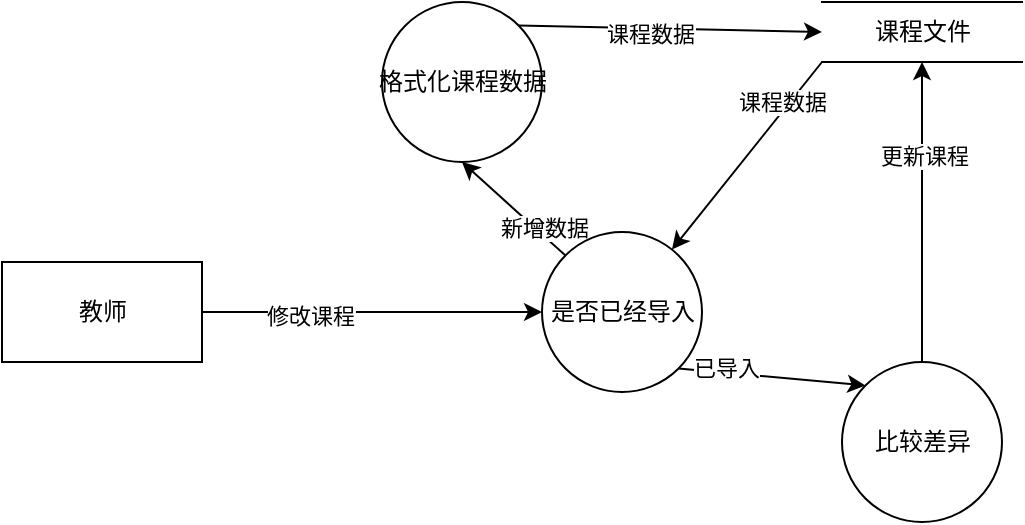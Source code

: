 <mxfile version="15.5.9" type="github">
  <diagram id="UZb4PtUwSVx8TrzM3j7W" name="第 1 页">
    <mxGraphModel dx="1038" dy="539" grid="1" gridSize="10" guides="1" tooltips="1" connect="1" arrows="1" fold="1" page="1" pageScale="1" pageWidth="827" pageHeight="1169" math="0" shadow="0">
      <root>
        <mxCell id="0" />
        <mxCell id="1" parent="0" />
        <mxCell id="ZepuH7rqCF3ZaQtj_VtV-2" style="edgeStyle=orthogonalEdgeStyle;rounded=0;orthogonalLoop=1;jettySize=auto;html=1;exitX=1;exitY=0.5;exitDx=0;exitDy=0;entryX=0;entryY=0.5;entryDx=0;entryDy=0;" edge="1" parent="1" source="ZepuH7rqCF3ZaQtj_VtV-1" target="ZepuH7rqCF3ZaQtj_VtV-5">
          <mxGeometry relative="1" as="geometry">
            <mxPoint x="320" y="255" as="targetPoint" />
          </mxGeometry>
        </mxCell>
        <mxCell id="ZepuH7rqCF3ZaQtj_VtV-3" value="修改课程" style="edgeLabel;html=1;align=center;verticalAlign=middle;resizable=0;points=[];" vertex="1" connectable="0" parent="ZepuH7rqCF3ZaQtj_VtV-2">
          <mxGeometry x="-0.372" y="-2" relative="1" as="geometry">
            <mxPoint as="offset" />
          </mxGeometry>
        </mxCell>
        <mxCell id="ZepuH7rqCF3ZaQtj_VtV-1" value="教师" style="html=1;dashed=0;whitespace=wrap;" vertex="1" parent="1">
          <mxGeometry x="90" y="230" width="100" height="50" as="geometry" />
        </mxCell>
        <mxCell id="ZepuH7rqCF3ZaQtj_VtV-6" style="rounded=0;orthogonalLoop=1;jettySize=auto;html=1;exitX=0;exitY=1;exitDx=0;exitDy=0;" edge="1" parent="1" source="ZepuH7rqCF3ZaQtj_VtV-4" target="ZepuH7rqCF3ZaQtj_VtV-5">
          <mxGeometry relative="1" as="geometry" />
        </mxCell>
        <mxCell id="ZepuH7rqCF3ZaQtj_VtV-7" value="课程数据" style="edgeLabel;html=1;align=center;verticalAlign=middle;resizable=0;points=[];" vertex="1" connectable="0" parent="ZepuH7rqCF3ZaQtj_VtV-6">
          <mxGeometry x="-0.532" y="-3" relative="1" as="geometry">
            <mxPoint as="offset" />
          </mxGeometry>
        </mxCell>
        <mxCell id="ZepuH7rqCF3ZaQtj_VtV-4" value="课程文件" style="html=1;dashed=0;whitespace=wrap;shape=partialRectangle;right=0;left=0;" vertex="1" parent="1">
          <mxGeometry x="500" y="100" width="100" height="30" as="geometry" />
        </mxCell>
        <mxCell id="ZepuH7rqCF3ZaQtj_VtV-8" style="edgeStyle=none;rounded=0;orthogonalLoop=1;jettySize=auto;html=1;exitX=1;exitY=1;exitDx=0;exitDy=0;entryX=0;entryY=0;entryDx=0;entryDy=0;" edge="1" parent="1" source="ZepuH7rqCF3ZaQtj_VtV-5" target="ZepuH7rqCF3ZaQtj_VtV-15">
          <mxGeometry relative="1" as="geometry">
            <mxPoint x="470" y="330" as="targetPoint" />
          </mxGeometry>
        </mxCell>
        <mxCell id="ZepuH7rqCF3ZaQtj_VtV-14" value="已导入" style="edgeLabel;html=1;align=center;verticalAlign=middle;resizable=0;points=[];" vertex="1" connectable="0" parent="ZepuH7rqCF3ZaQtj_VtV-8">
          <mxGeometry x="-0.507" y="3" relative="1" as="geometry">
            <mxPoint as="offset" />
          </mxGeometry>
        </mxCell>
        <mxCell id="ZepuH7rqCF3ZaQtj_VtV-9" style="edgeStyle=none;rounded=0;orthogonalLoop=1;jettySize=auto;html=1;exitX=0;exitY=0;exitDx=0;exitDy=0;entryX=0.5;entryY=1;entryDx=0;entryDy=0;" edge="1" parent="1" source="ZepuH7rqCF3ZaQtj_VtV-5" target="ZepuH7rqCF3ZaQtj_VtV-11">
          <mxGeometry relative="1" as="geometry">
            <mxPoint x="560" y="255" as="targetPoint" />
          </mxGeometry>
        </mxCell>
        <mxCell id="ZepuH7rqCF3ZaQtj_VtV-10" value="新增数据" style="edgeLabel;html=1;align=center;verticalAlign=middle;resizable=0;points=[];" vertex="1" connectable="0" parent="ZepuH7rqCF3ZaQtj_VtV-9">
          <mxGeometry x="-0.487" y="-3" relative="1" as="geometry">
            <mxPoint as="offset" />
          </mxGeometry>
        </mxCell>
        <mxCell id="ZepuH7rqCF3ZaQtj_VtV-5" value="是否已经导入" style="shape=ellipse;html=1;dashed=0;whitespace=wrap;aspect=fixed;perimeter=ellipsePerimeter;" vertex="1" parent="1">
          <mxGeometry x="360" y="215" width="80" height="80" as="geometry" />
        </mxCell>
        <mxCell id="ZepuH7rqCF3ZaQtj_VtV-12" style="edgeStyle=none;rounded=0;orthogonalLoop=1;jettySize=auto;html=1;exitX=1;exitY=0;exitDx=0;exitDy=0;entryX=0;entryY=0.5;entryDx=0;entryDy=0;" edge="1" parent="1" source="ZepuH7rqCF3ZaQtj_VtV-11" target="ZepuH7rqCF3ZaQtj_VtV-4">
          <mxGeometry relative="1" as="geometry" />
        </mxCell>
        <mxCell id="ZepuH7rqCF3ZaQtj_VtV-13" value="课程数据" style="edgeLabel;html=1;align=center;verticalAlign=middle;resizable=0;points=[];" vertex="1" connectable="0" parent="ZepuH7rqCF3ZaQtj_VtV-12">
          <mxGeometry x="-0.136" y="-3" relative="1" as="geometry">
            <mxPoint as="offset" />
          </mxGeometry>
        </mxCell>
        <mxCell id="ZepuH7rqCF3ZaQtj_VtV-11" value="格式化课程数据" style="shape=ellipse;html=1;dashed=0;whitespace=wrap;aspect=fixed;perimeter=ellipsePerimeter;" vertex="1" parent="1">
          <mxGeometry x="280" y="100" width="80" height="80" as="geometry" />
        </mxCell>
        <mxCell id="ZepuH7rqCF3ZaQtj_VtV-16" style="edgeStyle=none;rounded=0;orthogonalLoop=1;jettySize=auto;html=1;exitX=0.5;exitY=0;exitDx=0;exitDy=0;entryX=0.5;entryY=1;entryDx=0;entryDy=0;" edge="1" parent="1" source="ZepuH7rqCF3ZaQtj_VtV-15" target="ZepuH7rqCF3ZaQtj_VtV-4">
          <mxGeometry relative="1" as="geometry" />
        </mxCell>
        <mxCell id="ZepuH7rqCF3ZaQtj_VtV-17" value="更新课程" style="edgeLabel;html=1;align=center;verticalAlign=middle;resizable=0;points=[];" vertex="1" connectable="0" parent="ZepuH7rqCF3ZaQtj_VtV-16">
          <mxGeometry x="0.376" y="-1" relative="1" as="geometry">
            <mxPoint as="offset" />
          </mxGeometry>
        </mxCell>
        <mxCell id="ZepuH7rqCF3ZaQtj_VtV-15" value="比较差异" style="shape=ellipse;html=1;dashed=0;whitespace=wrap;aspect=fixed;perimeter=ellipsePerimeter;" vertex="1" parent="1">
          <mxGeometry x="510" y="280" width="80" height="80" as="geometry" />
        </mxCell>
      </root>
    </mxGraphModel>
  </diagram>
</mxfile>
